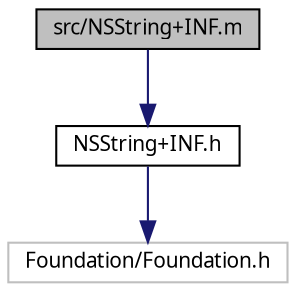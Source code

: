 digraph G
{
  edge [fontname="FreeSans.ttf",fontsize="10",labelfontname="FreeSans.ttf",labelfontsize="10"];
  node [fontname="FreeSans.ttf",fontsize="10",shape=record];
  Node1 [label="src/NSString+INF.m",height=0.2,width=0.4,color="black", fillcolor="grey75", style="filled" fontcolor="black"];
  Node1 -> Node2 [color="midnightblue",fontsize="10",style="solid",fontname="FreeSans.ttf"];
  Node2 [label="NSString+INF.h",height=0.2,width=0.4,color="black", fillcolor="white", style="filled",URL="$_n_s_string_09_i_n_f_8h.html"];
  Node2 -> Node3 [color="midnightblue",fontsize="10",style="solid",fontname="FreeSans.ttf"];
  Node3 [label="Foundation/Foundation.h",height=0.2,width=0.4,color="grey75", fillcolor="white", style="filled"];
}
